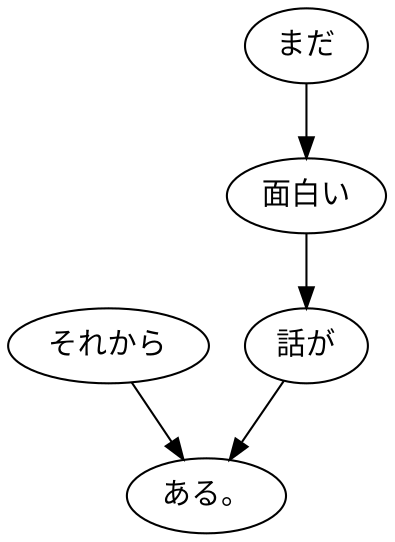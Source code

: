digraph graph306 {
	node0 [label="それから"];
	node1 [label="まだ"];
	node2 [label="面白い"];
	node3 [label="話が"];
	node4 [label="ある。"];
	node0 -> node4;
	node1 -> node2;
	node2 -> node3;
	node3 -> node4;
}
